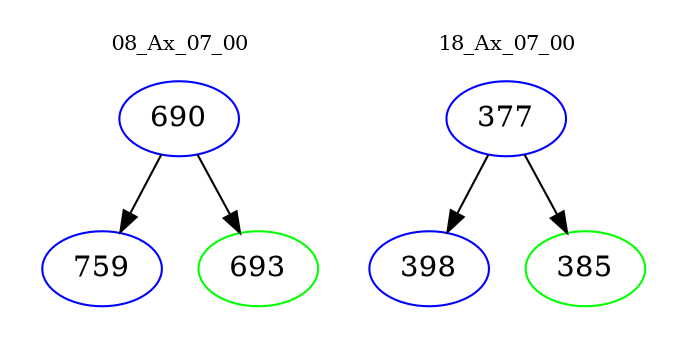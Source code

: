 digraph{
subgraph cluster_0 {
color = white
label = "08_Ax_07_00";
fontsize=10;
T0_690 [label="690", color="blue"]
T0_690 -> T0_759 [color="black"]
T0_759 [label="759", color="blue"]
T0_690 -> T0_693 [color="black"]
T0_693 [label="693", color="green"]
}
subgraph cluster_1 {
color = white
label = "18_Ax_07_00";
fontsize=10;
T1_377 [label="377", color="blue"]
T1_377 -> T1_398 [color="black"]
T1_398 [label="398", color="blue"]
T1_377 -> T1_385 [color="black"]
T1_385 [label="385", color="green"]
}
}
